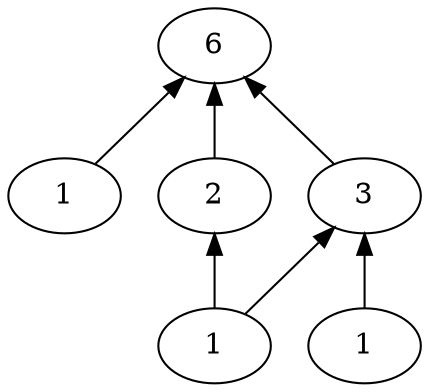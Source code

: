 digraph  NSGraph{rankdir = TB; edge[dir=back];
1 [label="1"];
2 [label="1"];
3 [label="1"];
4 [label="2"];
5 [label="3"];
6 [label="6"];
4 -> 1;
5 -> 1;
6 -> 2;
5 -> 3;
6 -> 4;
6 -> 5;
}